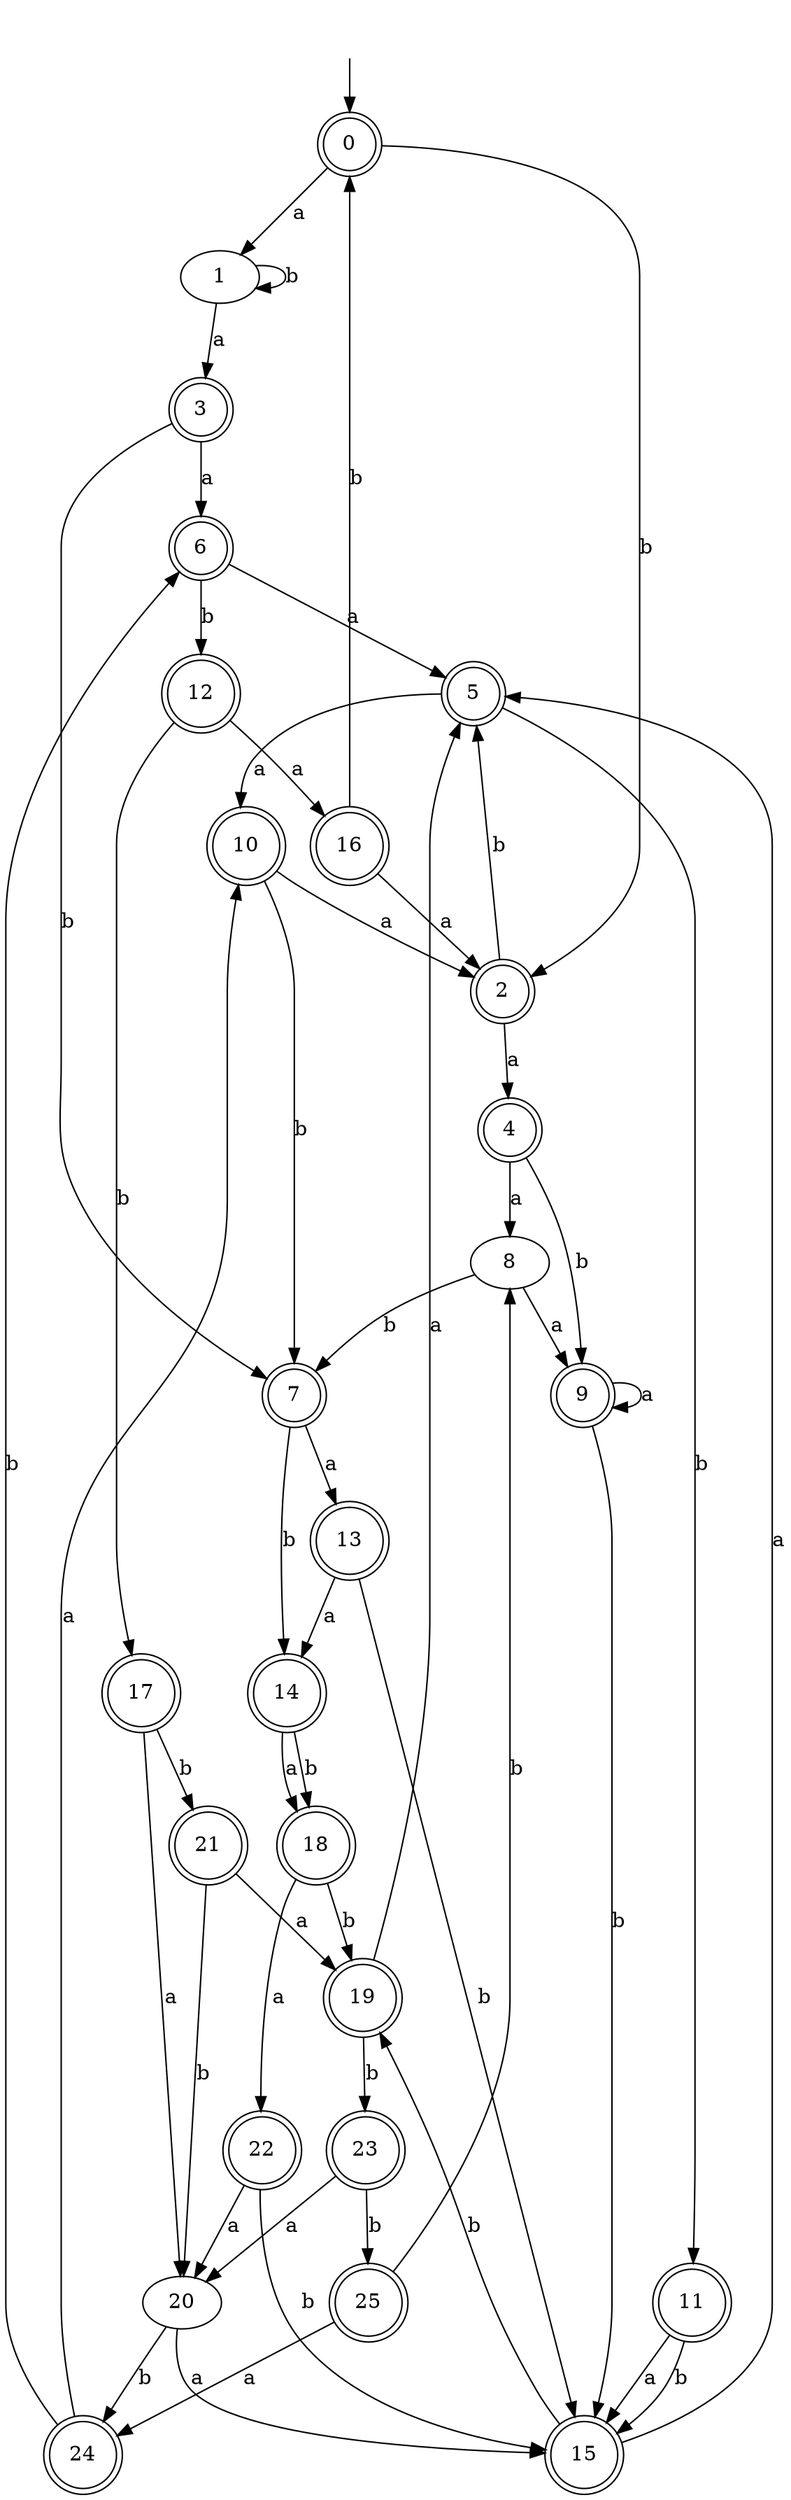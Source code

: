 digraph RandomDFA {
  __start0 [label="", shape=none];
  __start0 -> 0 [label=""];
  0 [shape=circle] [shape=doublecircle]
  0 -> 1 [label="a"]
  0 -> 2 [label="b"]
  1
  1 -> 3 [label="a"]
  1 -> 1 [label="b"]
  2 [shape=doublecircle]
  2 -> 4 [label="a"]
  2 -> 5 [label="b"]
  3 [shape=doublecircle]
  3 -> 6 [label="a"]
  3 -> 7 [label="b"]
  4 [shape=doublecircle]
  4 -> 8 [label="a"]
  4 -> 9 [label="b"]
  5 [shape=doublecircle]
  5 -> 10 [label="a"]
  5 -> 11 [label="b"]
  6 [shape=doublecircle]
  6 -> 5 [label="a"]
  6 -> 12 [label="b"]
  7 [shape=doublecircle]
  7 -> 13 [label="a"]
  7 -> 14 [label="b"]
  8
  8 -> 9 [label="a"]
  8 -> 7 [label="b"]
  9 [shape=doublecircle]
  9 -> 9 [label="a"]
  9 -> 15 [label="b"]
  10 [shape=doublecircle]
  10 -> 2 [label="a"]
  10 -> 7 [label="b"]
  11 [shape=doublecircle]
  11 -> 15 [label="a"]
  11 -> 15 [label="b"]
  12 [shape=doublecircle]
  12 -> 16 [label="a"]
  12 -> 17 [label="b"]
  13 [shape=doublecircle]
  13 -> 14 [label="a"]
  13 -> 15 [label="b"]
  14 [shape=doublecircle]
  14 -> 18 [label="a"]
  14 -> 18 [label="b"]
  15 [shape=doublecircle]
  15 -> 5 [label="a"]
  15 -> 19 [label="b"]
  16 [shape=doublecircle]
  16 -> 2 [label="a"]
  16 -> 0 [label="b"]
  17 [shape=doublecircle]
  17 -> 20 [label="a"]
  17 -> 21 [label="b"]
  18 [shape=doublecircle]
  18 -> 22 [label="a"]
  18 -> 19 [label="b"]
  19 [shape=doublecircle]
  19 -> 5 [label="a"]
  19 -> 23 [label="b"]
  20
  20 -> 15 [label="a"]
  20 -> 24 [label="b"]
  21 [shape=doublecircle]
  21 -> 19 [label="a"]
  21 -> 20 [label="b"]
  22 [shape=doublecircle]
  22 -> 20 [label="a"]
  22 -> 15 [label="b"]
  23 [shape=doublecircle]
  23 -> 20 [label="a"]
  23 -> 25 [label="b"]
  24 [shape=doublecircle]
  24 -> 10 [label="a"]
  24 -> 6 [label="b"]
  25 [shape=doublecircle]
  25 -> 24 [label="a"]
  25 -> 8 [label="b"]
}

